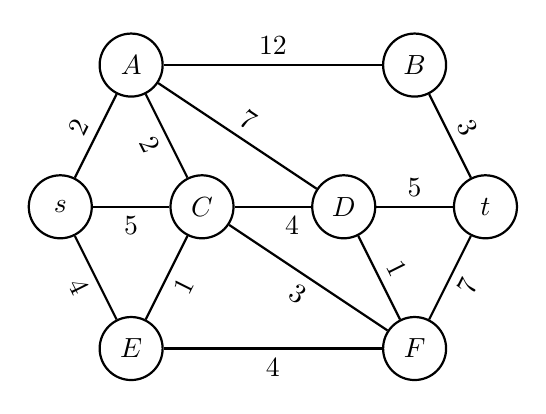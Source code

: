 \begin{tikzpicture}[style=thick,scale=0.9]
\tikzstyle{vertex}=[draw, circle, fill=white, inner sep=0pt, minimum size=8mm]

\node[vertex] (s) at (-3, 0) {$s$};
\node[vertex] (A) at (-2, 2) {$A$};
\node[vertex] (B) at ( 2, 2) {$B$};
\node[vertex] (C) at (-1, 0) {$C$};
\node[vertex] (D) at ( 1, 0) {$D$};
\node[vertex] (E) at (-2,-2) {$E$};
\node[vertex] (F) at ( 2,-2) {$F$};
\node[vertex] (t) at ( 3, 0) {$t$};

\draw (s) -- (A) node [above, midway, sloped] {$2$};
\draw (s) -- (C) node [below, midway] {$5$};
\draw (s) -- (E) node [below, midway, sloped] {$4$};
\draw (A) -- (B) node [above, midway] {$12$};
\draw (A) -- (C) node [below, midway, sloped] {$2$};
\draw (A) -- (D) node [above, midway, sloped] {$7$};
\draw (B) -- (t) node [above, midway, sloped] {$3$};
\draw (C) -- (D) node [below, near end] {$4$};
\draw (C) -- (E) node [below, midway, sloped] {$1$};
\draw (C) -- (F) node [below, midway, sloped] {$3$};
\draw (D) -- (F) node [above, midway, sloped] {$1$};
\draw (D) -- (t) node [above, midway] {$5$};
\draw (E) -- (F) node [below, midway] {$4$};
\draw (F) -- (t) node [below, midway, sloped] {$7$};
\end{tikzpicture}
